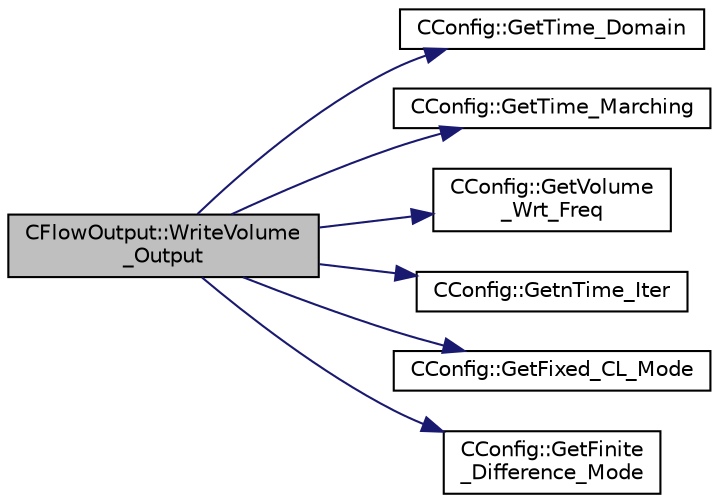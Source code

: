 digraph "CFlowOutput::WriteVolume_Output"
{
  edge [fontname="Helvetica",fontsize="10",labelfontname="Helvetica",labelfontsize="10"];
  node [fontname="Helvetica",fontsize="10",shape=record];
  rankdir="LR";
  Node597 [label="CFlowOutput::WriteVolume\l_Output",height=0.2,width=0.4,color="black", fillcolor="grey75", style="filled", fontcolor="black"];
  Node597 -> Node598 [color="midnightblue",fontsize="10",style="solid",fontname="Helvetica"];
  Node598 [label="CConfig::GetTime_Domain",height=0.2,width=0.4,color="black", fillcolor="white", style="filled",URL="$class_c_config.html#a6a11350b3c8d7577318be43cda6f7292",tooltip="Check if the multizone problem is solved for time domain. "];
  Node597 -> Node599 [color="midnightblue",fontsize="10",style="solid",fontname="Helvetica"];
  Node599 [label="CConfig::GetTime_Marching",height=0.2,width=0.4,color="black", fillcolor="white", style="filled",URL="$class_c_config.html#a864d499ce740184803607801c47abda7",tooltip="Provides information about the time integration, and change the write in the output files information..."];
  Node597 -> Node600 [color="midnightblue",fontsize="10",style="solid",fontname="Helvetica"];
  Node600 [label="CConfig::GetVolume\l_Wrt_Freq",height=0.2,width=0.4,color="black", fillcolor="white", style="filled",URL="$class_c_config.html#afcbc5bb8f664e7ccef9f2b195f849600",tooltip="GetScreen_Wrt_Freq_Inner. "];
  Node597 -> Node601 [color="midnightblue",fontsize="10",style="solid",fontname="Helvetica"];
  Node601 [label="CConfig::GetnTime_Iter",height=0.2,width=0.4,color="black", fillcolor="white", style="filled",URL="$class_c_config.html#ace224394bbd9137de2367a6bd1cc9dcd",tooltip="Get the number of time iterations. "];
  Node597 -> Node602 [color="midnightblue",fontsize="10",style="solid",fontname="Helvetica"];
  Node602 [label="CConfig::GetFixed_CL_Mode",height=0.2,width=0.4,color="black", fillcolor="white", style="filled",URL="$class_c_config.html#abd97282665d4d8885078aac10735e708",tooltip="Get information about whether to use fixed CL mode. "];
  Node597 -> Node603 [color="midnightblue",fontsize="10",style="solid",fontname="Helvetica"];
  Node603 [label="CConfig::GetFinite\l_Difference_Mode",height=0.2,width=0.4,color="black", fillcolor="white", style="filled",URL="$class_c_config.html#a349cbac90c1d350eee603659c148d532",tooltip="Get whether at the end of finite differencing (Fixed CL mode) "];
}
